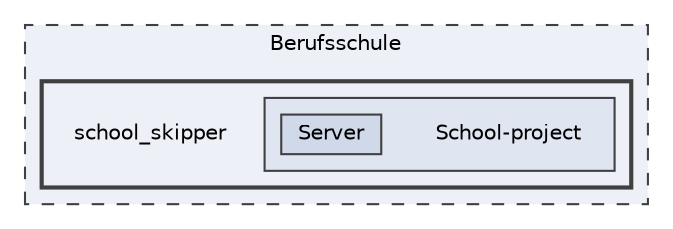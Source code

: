 digraph "D:/Berufsschule/school_skipper"
{
 // LATEX_PDF_SIZE
  bgcolor="transparent";
  edge [fontname=Helvetica,fontsize=10,labelfontname=Helvetica,labelfontsize=10];
  node [fontname=Helvetica,fontsize=10,shape=box,height=0.2,width=0.4];
  compound=true
  subgraph clusterdir_120771bfcbbf0b45e382b410ac220d95 {
    graph [ bgcolor="#edf0f7", pencolor="grey25", label="Berufsschule", fontname=Helvetica,fontsize=10 style="filled,dashed", URL="dir_120771bfcbbf0b45e382b410ac220d95.html",tooltip=""]
  subgraph clusterdir_25b8bbcc71543dab7ebe4dcf6a83f41f {
    graph [ bgcolor="#edf0f7", pencolor="grey25", label="", fontname=Helvetica,fontsize=10 style="filled,bold", URL="dir_25b8bbcc71543dab7ebe4dcf6a83f41f.html",tooltip=""]
    dir_25b8bbcc71543dab7ebe4dcf6a83f41f [shape=plaintext, label="school_skipper"];
  subgraph clusterdir_26698e27b62c20696465596e27ab726f {
    graph [ bgcolor="#dfe5f1", pencolor="grey25", label="", fontname=Helvetica,fontsize=10 style="filled", URL="dir_26698e27b62c20696465596e27ab726f.html",tooltip=""]
    dir_26698e27b62c20696465596e27ab726f [shape=plaintext, label="School-project"];
  dir_5414d0cc80566289bf8c7ec614d387d8 [label="Server", fillcolor="#d0d9ea", color="grey25", style="filled", URL="dir_5414d0cc80566289bf8c7ec614d387d8.html",tooltip=""];
  }
  }
  }
}
